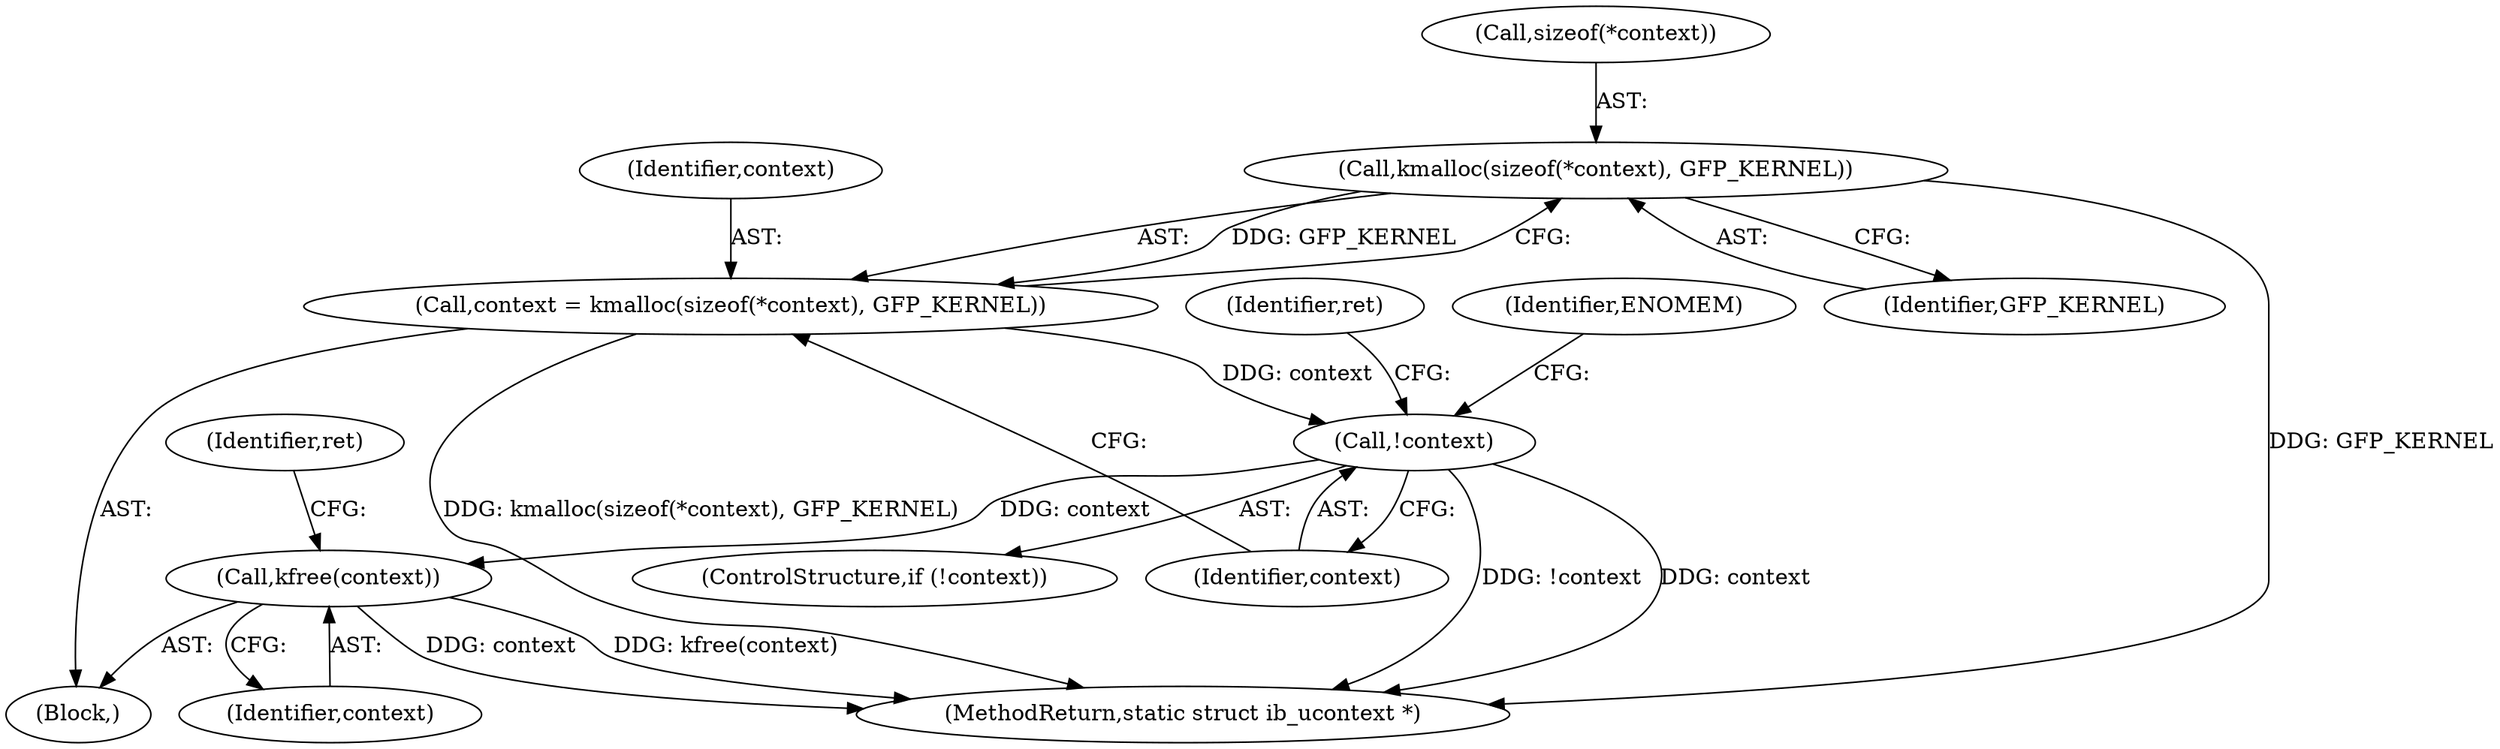 digraph "0_linux_df7e40425813c50cd252e6f5e348a81ef1acae56@API" {
"1000126" [label="(Call,kmalloc(sizeof(*context), GFP_KERNEL))"];
"1000124" [label="(Call,context = kmalloc(sizeof(*context), GFP_KERNEL))"];
"1000132" [label="(Call,!context)"];
"1000192" [label="(Call,kfree(context))"];
"1000103" [label="(Block,)"];
"1000196" [label="(Identifier,ret)"];
"1000137" [label="(Identifier,ENOMEM)"];
"1000139" [label="(Identifier,ret)"];
"1000130" [label="(Identifier,GFP_KERNEL)"];
"1000124" [label="(Call,context = kmalloc(sizeof(*context), GFP_KERNEL))"];
"1000125" [label="(Identifier,context)"];
"1000197" [label="(MethodReturn,static struct ib_ucontext *)"];
"1000131" [label="(ControlStructure,if (!context))"];
"1000193" [label="(Identifier,context)"];
"1000133" [label="(Identifier,context)"];
"1000126" [label="(Call,kmalloc(sizeof(*context), GFP_KERNEL))"];
"1000192" [label="(Call,kfree(context))"];
"1000132" [label="(Call,!context)"];
"1000127" [label="(Call,sizeof(*context))"];
"1000126" -> "1000124"  [label="AST: "];
"1000126" -> "1000130"  [label="CFG: "];
"1000127" -> "1000126"  [label="AST: "];
"1000130" -> "1000126"  [label="AST: "];
"1000124" -> "1000126"  [label="CFG: "];
"1000126" -> "1000197"  [label="DDG: GFP_KERNEL"];
"1000126" -> "1000124"  [label="DDG: GFP_KERNEL"];
"1000124" -> "1000103"  [label="AST: "];
"1000125" -> "1000124"  [label="AST: "];
"1000133" -> "1000124"  [label="CFG: "];
"1000124" -> "1000197"  [label="DDG: kmalloc(sizeof(*context), GFP_KERNEL)"];
"1000124" -> "1000132"  [label="DDG: context"];
"1000132" -> "1000131"  [label="AST: "];
"1000132" -> "1000133"  [label="CFG: "];
"1000133" -> "1000132"  [label="AST: "];
"1000137" -> "1000132"  [label="CFG: "];
"1000139" -> "1000132"  [label="CFG: "];
"1000132" -> "1000197"  [label="DDG: !context"];
"1000132" -> "1000197"  [label="DDG: context"];
"1000132" -> "1000192"  [label="DDG: context"];
"1000192" -> "1000103"  [label="AST: "];
"1000192" -> "1000193"  [label="CFG: "];
"1000193" -> "1000192"  [label="AST: "];
"1000196" -> "1000192"  [label="CFG: "];
"1000192" -> "1000197"  [label="DDG: context"];
"1000192" -> "1000197"  [label="DDG: kfree(context)"];
}

